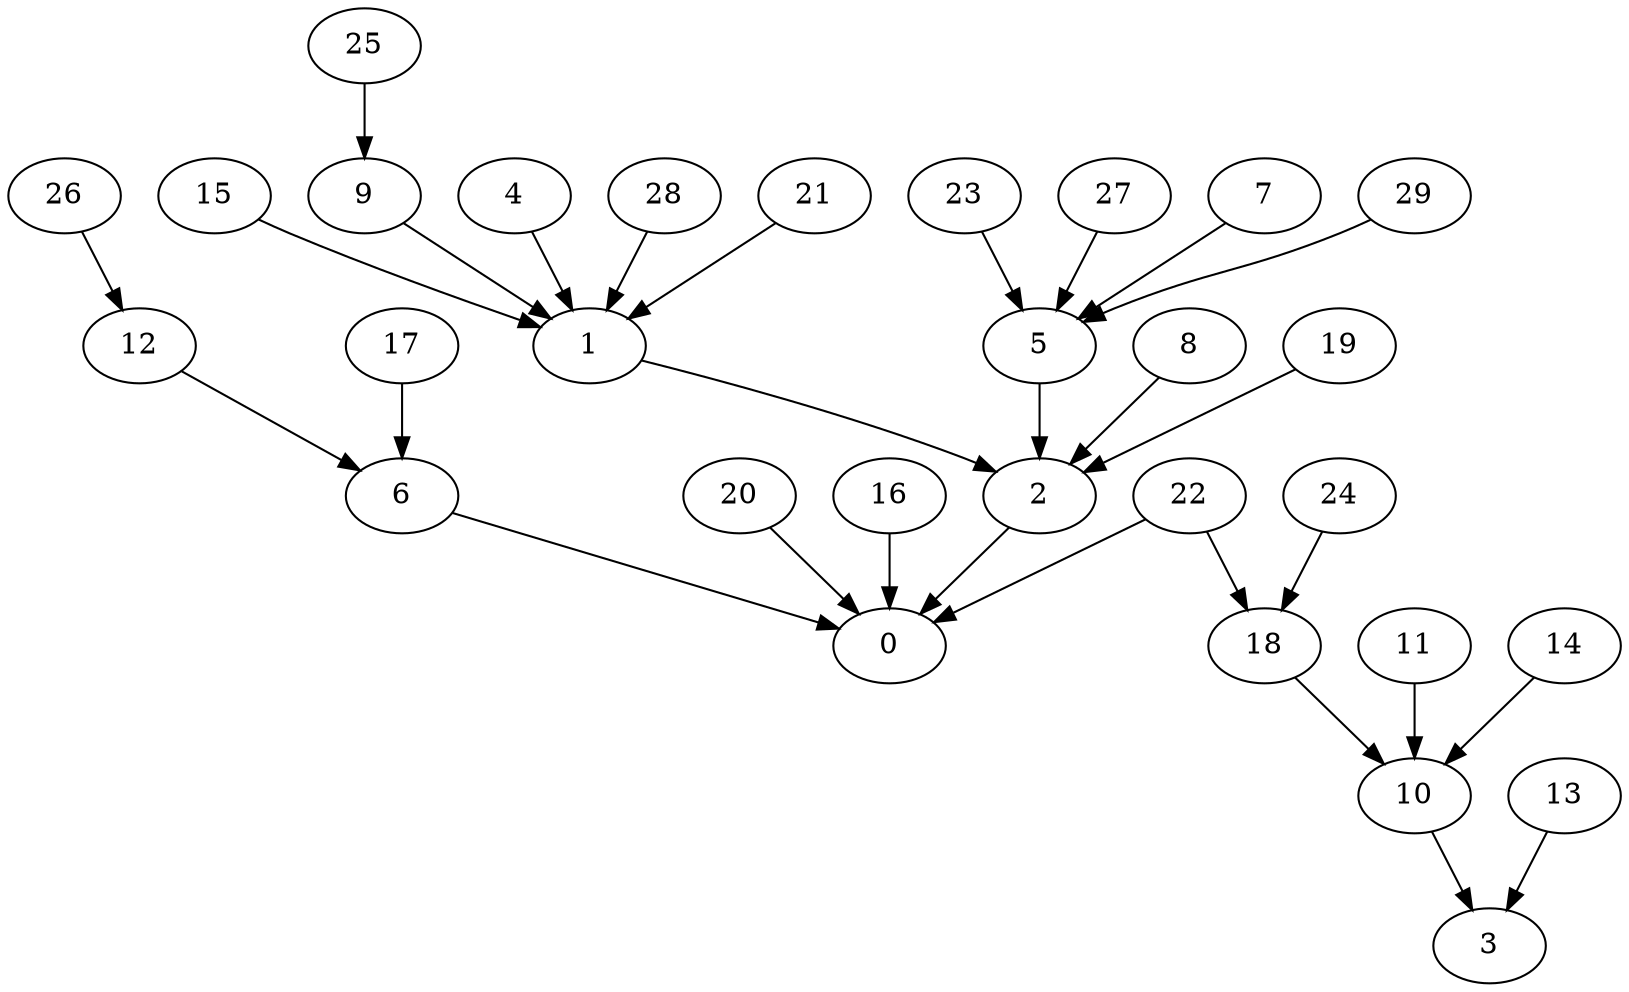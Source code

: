 digraph my_graph {
2 [label=2]
0 [label=0]
6 [label=6]
15 [label=15]
1 [label=1]
9 [label=9]
5 [label=5]
10 [label=10]
3 [label=3]
11 [label=11]
12 [label=12]
17 [label=17]
26 [label=26]
25 [label=25]
23 [label=23]
27 [label=27]
13 [label=13]
20 [label=20]
22 [label=22]
18 [label=18]
4 [label=4]
28 [label=28]
16 [label=16]
7 [label=7]
21 [label=21]
14 [label=14]
8 [label=8]
19 [label=19]
29 [label=29]
24 [label=24]
2->0
6->0
15->1
1->2
9->1
5->2
10->3
11->10
12->6
17->6
26->12
25->9
23->5
27->5
13->3
20->0
22->18
18->10
22->0
4->1
28->1
16->0
7->5
21->1
14->10
8->2
19->2
29->5
24->18
}